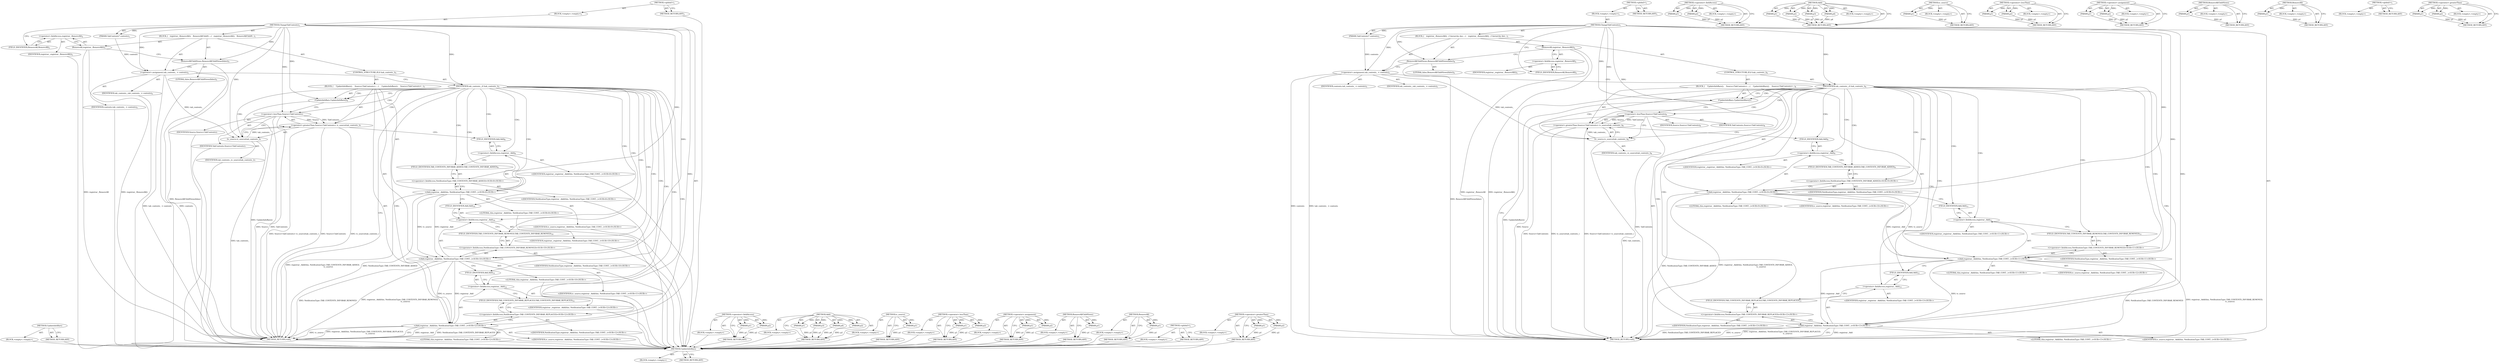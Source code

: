 digraph "&lt;operator&gt;.greaterThan" {
vulnerable_94 [label=<(METHOD,UpdateInfoBars)>];
vulnerable_95 [label=<(BLOCK,&lt;empty&gt;,&lt;empty&gt;)>];
vulnerable_96 [label=<(METHOD_RETURN,ANY)>];
vulnerable_6 [label=<(METHOD,&lt;global&gt;)<SUB>1</SUB>>];
vulnerable_7 [label=<(BLOCK,&lt;empty&gt;,&lt;empty&gt;)<SUB>1</SUB>>];
vulnerable_8 [label=<(METHOD,ChangeTabContents)<SUB>1</SUB>>];
vulnerable_9 [label=<(PARAM,TabContents* contents)<SUB>1</SUB>>];
vulnerable_10 [label=<(BLOCK,{
   registrar_.RemoveAll();
   RemoveAllChildV...,{
   registrar_.RemoveAll();
   RemoveAllChildV...)<SUB>1</SUB>>];
vulnerable_11 [label=<(RemoveAll,registrar_.RemoveAll())<SUB>2</SUB>>];
vulnerable_12 [label=<(&lt;operator&gt;.fieldAccess,registrar_.RemoveAll)<SUB>2</SUB>>];
vulnerable_13 [label=<(IDENTIFIER,registrar_,registrar_.RemoveAll())<SUB>2</SUB>>];
vulnerable_14 [label=<(FIELD_IDENTIFIER,RemoveAll,RemoveAll)<SUB>2</SUB>>];
vulnerable_15 [label=<(RemoveAllChildViews,RemoveAllChildViews(false))<SUB>3</SUB>>];
vulnerable_16 [label=<(LITERAL,false,RemoveAllChildViews(false))<SUB>3</SUB>>];
vulnerable_17 [label=<(&lt;operator&gt;.assignment,tab_contents_ = contents)<SUB>4</SUB>>];
vulnerable_18 [label=<(IDENTIFIER,tab_contents_,tab_contents_ = contents)<SUB>4</SUB>>];
vulnerable_19 [label=<(IDENTIFIER,contents,tab_contents_ = contents)<SUB>4</SUB>>];
vulnerable_20 [label=<(CONTROL_STRUCTURE,IF,if (tab_contents_))<SUB>5</SUB>>];
vulnerable_21 [label=<(IDENTIFIER,tab_contents_,if (tab_contents_))<SUB>5</SUB>>];
vulnerable_22 [label=<(BLOCK,{
    UpdateInfoBars();
    Source&lt;TabContents&gt;...,{
    UpdateInfoBars();
    Source&lt;TabContents&gt;...)<SUB>5</SUB>>];
vulnerable_23 [label=<(UpdateInfoBars,UpdateInfoBars())<SUB>6</SUB>>];
vulnerable_24 [label=<(&lt;operator&gt;.greaterThan,Source&lt;TabContents&gt; tc_source(tab_contents_))<SUB>7</SUB>>];
vulnerable_25 [label=<(&lt;operator&gt;.lessThan,Source&lt;TabContents)<SUB>7</SUB>>];
vulnerable_26 [label=<(IDENTIFIER,Source,Source&lt;TabContents)<SUB>7</SUB>>];
vulnerable_27 [label=<(IDENTIFIER,TabContents,Source&lt;TabContents)<SUB>7</SUB>>];
vulnerable_28 [label=<(tc_source,tc_source(tab_contents_))<SUB>7</SUB>>];
vulnerable_29 [label=<(IDENTIFIER,tab_contents_,tc_source(tab_contents_))<SUB>7</SUB>>];
vulnerable_30 [label="<(Add,registrar_.Add(this, NotificationType::TAB_CONT...)<SUB>8</SUB>>"];
vulnerable_31 [label=<(&lt;operator&gt;.fieldAccess,registrar_.Add)<SUB>8</SUB>>];
vulnerable_32 [label="<(IDENTIFIER,registrar_,registrar_.Add(this, NotificationType::TAB_CONT...)<SUB>8</SUB>>"];
vulnerable_33 [label=<(FIELD_IDENTIFIER,Add,Add)<SUB>8</SUB>>];
vulnerable_34 [label="<(LITERAL,this,registrar_.Add(this, NotificationType::TAB_CONT...)<SUB>8</SUB>>"];
vulnerable_35 [label="<(&lt;operator&gt;.fieldAccess,NotificationType::TAB_CONTENTS_INFOBAR_ADDED)<SUB>8</SUB>>"];
vulnerable_36 [label="<(IDENTIFIER,NotificationType,registrar_.Add(this, NotificationType::TAB_CONT...)<SUB>8</SUB>>"];
vulnerable_37 [label=<(FIELD_IDENTIFIER,TAB_CONTENTS_INFOBAR_ADDED,TAB_CONTENTS_INFOBAR_ADDED)<SUB>8</SUB>>];
vulnerable_38 [label="<(IDENTIFIER,tc_source,registrar_.Add(this, NotificationType::TAB_CONT...)<SUB>9</SUB>>"];
vulnerable_39 [label="<(Add,registrar_.Add(this, NotificationType::TAB_CONT...)<SUB>10</SUB>>"];
vulnerable_40 [label=<(&lt;operator&gt;.fieldAccess,registrar_.Add)<SUB>10</SUB>>];
vulnerable_41 [label="<(IDENTIFIER,registrar_,registrar_.Add(this, NotificationType::TAB_CONT...)<SUB>10</SUB>>"];
vulnerable_42 [label=<(FIELD_IDENTIFIER,Add,Add)<SUB>10</SUB>>];
vulnerable_43 [label="<(LITERAL,this,registrar_.Add(this, NotificationType::TAB_CONT...)<SUB>10</SUB>>"];
vulnerable_44 [label="<(&lt;operator&gt;.fieldAccess,NotificationType::TAB_CONTENTS_INFOBAR_REMOVED)<SUB>10</SUB>>"];
vulnerable_45 [label="<(IDENTIFIER,NotificationType,registrar_.Add(this, NotificationType::TAB_CONT...)<SUB>10</SUB>>"];
vulnerable_46 [label=<(FIELD_IDENTIFIER,TAB_CONTENTS_INFOBAR_REMOVED,TAB_CONTENTS_INFOBAR_REMOVED)<SUB>10</SUB>>];
vulnerable_47 [label="<(IDENTIFIER,tc_source,registrar_.Add(this, NotificationType::TAB_CONT...)<SUB>11</SUB>>"];
vulnerable_48 [label="<(Add,registrar_.Add(this, NotificationType::TAB_CONT...)<SUB>12</SUB>>"];
vulnerable_49 [label=<(&lt;operator&gt;.fieldAccess,registrar_.Add)<SUB>12</SUB>>];
vulnerable_50 [label="<(IDENTIFIER,registrar_,registrar_.Add(this, NotificationType::TAB_CONT...)<SUB>12</SUB>>"];
vulnerable_51 [label=<(FIELD_IDENTIFIER,Add,Add)<SUB>12</SUB>>];
vulnerable_52 [label="<(LITERAL,this,registrar_.Add(this, NotificationType::TAB_CONT...)<SUB>12</SUB>>"];
vulnerable_53 [label="<(&lt;operator&gt;.fieldAccess,NotificationType::TAB_CONTENTS_INFOBAR_REPLACED)<SUB>12</SUB>>"];
vulnerable_54 [label="<(IDENTIFIER,NotificationType,registrar_.Add(this, NotificationType::TAB_CONT...)<SUB>12</SUB>>"];
vulnerable_55 [label=<(FIELD_IDENTIFIER,TAB_CONTENTS_INFOBAR_REPLACED,TAB_CONTENTS_INFOBAR_REPLACED)<SUB>12</SUB>>];
vulnerable_56 [label="<(IDENTIFIER,tc_source,registrar_.Add(this, NotificationType::TAB_CONT...)<SUB>13</SUB>>"];
vulnerable_57 [label=<(METHOD_RETURN,void)<SUB>1</SUB>>];
vulnerable_59 [label=<(METHOD_RETURN,ANY)<SUB>1</SUB>>];
vulnerable_80 [label=<(METHOD,&lt;operator&gt;.fieldAccess)>];
vulnerable_81 [label=<(PARAM,p1)>];
vulnerable_82 [label=<(PARAM,p2)>];
vulnerable_83 [label=<(BLOCK,&lt;empty&gt;,&lt;empty&gt;)>];
vulnerable_84 [label=<(METHOD_RETURN,ANY)>];
vulnerable_111 [label=<(METHOD,Add)>];
vulnerable_112 [label=<(PARAM,p1)>];
vulnerable_113 [label=<(PARAM,p2)>];
vulnerable_114 [label=<(PARAM,p3)>];
vulnerable_115 [label=<(PARAM,p4)>];
vulnerable_116 [label=<(BLOCK,&lt;empty&gt;,&lt;empty&gt;)>];
vulnerable_117 [label=<(METHOD_RETURN,ANY)>];
vulnerable_107 [label=<(METHOD,tc_source)>];
vulnerable_108 [label=<(PARAM,p1)>];
vulnerable_109 [label=<(BLOCK,&lt;empty&gt;,&lt;empty&gt;)>];
vulnerable_110 [label=<(METHOD_RETURN,ANY)>];
vulnerable_102 [label=<(METHOD,&lt;operator&gt;.lessThan)>];
vulnerable_103 [label=<(PARAM,p1)>];
vulnerable_104 [label=<(PARAM,p2)>];
vulnerable_105 [label=<(BLOCK,&lt;empty&gt;,&lt;empty&gt;)>];
vulnerable_106 [label=<(METHOD_RETURN,ANY)>];
vulnerable_89 [label=<(METHOD,&lt;operator&gt;.assignment)>];
vulnerable_90 [label=<(PARAM,p1)>];
vulnerable_91 [label=<(PARAM,p2)>];
vulnerable_92 [label=<(BLOCK,&lt;empty&gt;,&lt;empty&gt;)>];
vulnerable_93 [label=<(METHOD_RETURN,ANY)>];
vulnerable_85 [label=<(METHOD,RemoveAllChildViews)>];
vulnerable_86 [label=<(PARAM,p1)>];
vulnerable_87 [label=<(BLOCK,&lt;empty&gt;,&lt;empty&gt;)>];
vulnerable_88 [label=<(METHOD_RETURN,ANY)>];
vulnerable_76 [label=<(METHOD,RemoveAll)>];
vulnerable_77 [label=<(PARAM,p1)>];
vulnerable_78 [label=<(BLOCK,&lt;empty&gt;,&lt;empty&gt;)>];
vulnerable_79 [label=<(METHOD_RETURN,ANY)>];
vulnerable_70 [label=<(METHOD,&lt;global&gt;)<SUB>1</SUB>>];
vulnerable_71 [label=<(BLOCK,&lt;empty&gt;,&lt;empty&gt;)>];
vulnerable_72 [label=<(METHOD_RETURN,ANY)>];
vulnerable_97 [label=<(METHOD,&lt;operator&gt;.greaterThan)>];
vulnerable_98 [label=<(PARAM,p1)>];
vulnerable_99 [label=<(PARAM,p2)>];
vulnerable_100 [label=<(BLOCK,&lt;empty&gt;,&lt;empty&gt;)>];
vulnerable_101 [label=<(METHOD_RETURN,ANY)>];
fixed_94 [label=<(METHOD,UpdateInfoBars)>];
fixed_95 [label=<(BLOCK,&lt;empty&gt;,&lt;empty&gt;)>];
fixed_96 [label=<(METHOD_RETURN,ANY)>];
fixed_6 [label=<(METHOD,&lt;global&gt;)<SUB>1</SUB>>];
fixed_7 [label=<(BLOCK,&lt;empty&gt;,&lt;empty&gt;)<SUB>1</SUB>>];
fixed_8 [label=<(METHOD,ChangeTabContents)<SUB>1</SUB>>];
fixed_9 [label=<(PARAM,TabContents* contents)<SUB>1</SUB>>];
fixed_10 [label=<(BLOCK,{
   registrar_.RemoveAll();
  // hierarchy doe...,{
   registrar_.RemoveAll();
  // hierarchy doe...)<SUB>1</SUB>>];
fixed_11 [label=<(RemoveAll,registrar_.RemoveAll())<SUB>2</SUB>>];
fixed_12 [label=<(&lt;operator&gt;.fieldAccess,registrar_.RemoveAll)<SUB>2</SUB>>];
fixed_13 [label=<(IDENTIFIER,registrar_,registrar_.RemoveAll())<SUB>2</SUB>>];
fixed_14 [label=<(FIELD_IDENTIFIER,RemoveAll,RemoveAll)<SUB>2</SUB>>];
fixed_15 [label=<(RemoveAllChildViews,RemoveAllChildViews(false))<SUB>4</SUB>>];
fixed_16 [label=<(LITERAL,false,RemoveAllChildViews(false))<SUB>4</SUB>>];
fixed_17 [label=<(&lt;operator&gt;.assignment,tab_contents_ = contents)<SUB>5</SUB>>];
fixed_18 [label=<(IDENTIFIER,tab_contents_,tab_contents_ = contents)<SUB>5</SUB>>];
fixed_19 [label=<(IDENTIFIER,contents,tab_contents_ = contents)<SUB>5</SUB>>];
fixed_20 [label=<(CONTROL_STRUCTURE,IF,if (tab_contents_))<SUB>6</SUB>>];
fixed_21 [label=<(IDENTIFIER,tab_contents_,if (tab_contents_))<SUB>6</SUB>>];
fixed_22 [label=<(BLOCK,{
    UpdateInfoBars();
    Source&lt;TabContents&gt;...,{
    UpdateInfoBars();
    Source&lt;TabContents&gt;...)<SUB>6</SUB>>];
fixed_23 [label=<(UpdateInfoBars,UpdateInfoBars())<SUB>7</SUB>>];
fixed_24 [label=<(&lt;operator&gt;.greaterThan,Source&lt;TabContents&gt; tc_source(tab_contents_))<SUB>8</SUB>>];
fixed_25 [label=<(&lt;operator&gt;.lessThan,Source&lt;TabContents)<SUB>8</SUB>>];
fixed_26 [label=<(IDENTIFIER,Source,Source&lt;TabContents)<SUB>8</SUB>>];
fixed_27 [label=<(IDENTIFIER,TabContents,Source&lt;TabContents)<SUB>8</SUB>>];
fixed_28 [label=<(tc_source,tc_source(tab_contents_))<SUB>8</SUB>>];
fixed_29 [label=<(IDENTIFIER,tab_contents_,tc_source(tab_contents_))<SUB>8</SUB>>];
fixed_30 [label="<(Add,registrar_.Add(this, NotificationType::TAB_CONT...)<SUB>9</SUB>>"];
fixed_31 [label=<(&lt;operator&gt;.fieldAccess,registrar_.Add)<SUB>9</SUB>>];
fixed_32 [label="<(IDENTIFIER,registrar_,registrar_.Add(this, NotificationType::TAB_CONT...)<SUB>9</SUB>>"];
fixed_33 [label=<(FIELD_IDENTIFIER,Add,Add)<SUB>9</SUB>>];
fixed_34 [label="<(LITERAL,this,registrar_.Add(this, NotificationType::TAB_CONT...)<SUB>9</SUB>>"];
fixed_35 [label="<(&lt;operator&gt;.fieldAccess,NotificationType::TAB_CONTENTS_INFOBAR_ADDED)<SUB>9</SUB>>"];
fixed_36 [label="<(IDENTIFIER,NotificationType,registrar_.Add(this, NotificationType::TAB_CONT...)<SUB>9</SUB>>"];
fixed_37 [label=<(FIELD_IDENTIFIER,TAB_CONTENTS_INFOBAR_ADDED,TAB_CONTENTS_INFOBAR_ADDED)<SUB>9</SUB>>];
fixed_38 [label="<(IDENTIFIER,tc_source,registrar_.Add(this, NotificationType::TAB_CONT...)<SUB>10</SUB>>"];
fixed_39 [label="<(Add,registrar_.Add(this, NotificationType::TAB_CONT...)<SUB>11</SUB>>"];
fixed_40 [label=<(&lt;operator&gt;.fieldAccess,registrar_.Add)<SUB>11</SUB>>];
fixed_41 [label="<(IDENTIFIER,registrar_,registrar_.Add(this, NotificationType::TAB_CONT...)<SUB>11</SUB>>"];
fixed_42 [label=<(FIELD_IDENTIFIER,Add,Add)<SUB>11</SUB>>];
fixed_43 [label="<(LITERAL,this,registrar_.Add(this, NotificationType::TAB_CONT...)<SUB>11</SUB>>"];
fixed_44 [label="<(&lt;operator&gt;.fieldAccess,NotificationType::TAB_CONTENTS_INFOBAR_REMOVED)<SUB>11</SUB>>"];
fixed_45 [label="<(IDENTIFIER,NotificationType,registrar_.Add(this, NotificationType::TAB_CONT...)<SUB>11</SUB>>"];
fixed_46 [label=<(FIELD_IDENTIFIER,TAB_CONTENTS_INFOBAR_REMOVED,TAB_CONTENTS_INFOBAR_REMOVED)<SUB>11</SUB>>];
fixed_47 [label="<(IDENTIFIER,tc_source,registrar_.Add(this, NotificationType::TAB_CONT...)<SUB>12</SUB>>"];
fixed_48 [label="<(Add,registrar_.Add(this, NotificationType::TAB_CONT...)<SUB>13</SUB>>"];
fixed_49 [label=<(&lt;operator&gt;.fieldAccess,registrar_.Add)<SUB>13</SUB>>];
fixed_50 [label="<(IDENTIFIER,registrar_,registrar_.Add(this, NotificationType::TAB_CONT...)<SUB>13</SUB>>"];
fixed_51 [label=<(FIELD_IDENTIFIER,Add,Add)<SUB>13</SUB>>];
fixed_52 [label="<(LITERAL,this,registrar_.Add(this, NotificationType::TAB_CONT...)<SUB>13</SUB>>"];
fixed_53 [label="<(&lt;operator&gt;.fieldAccess,NotificationType::TAB_CONTENTS_INFOBAR_REPLACED)<SUB>13</SUB>>"];
fixed_54 [label="<(IDENTIFIER,NotificationType,registrar_.Add(this, NotificationType::TAB_CONT...)<SUB>13</SUB>>"];
fixed_55 [label=<(FIELD_IDENTIFIER,TAB_CONTENTS_INFOBAR_REPLACED,TAB_CONTENTS_INFOBAR_REPLACED)<SUB>13</SUB>>];
fixed_56 [label="<(IDENTIFIER,tc_source,registrar_.Add(this, NotificationType::TAB_CONT...)<SUB>14</SUB>>"];
fixed_57 [label=<(METHOD_RETURN,void)<SUB>1</SUB>>];
fixed_59 [label=<(METHOD_RETURN,ANY)<SUB>1</SUB>>];
fixed_80 [label=<(METHOD,&lt;operator&gt;.fieldAccess)>];
fixed_81 [label=<(PARAM,p1)>];
fixed_82 [label=<(PARAM,p2)>];
fixed_83 [label=<(BLOCK,&lt;empty&gt;,&lt;empty&gt;)>];
fixed_84 [label=<(METHOD_RETURN,ANY)>];
fixed_111 [label=<(METHOD,Add)>];
fixed_112 [label=<(PARAM,p1)>];
fixed_113 [label=<(PARAM,p2)>];
fixed_114 [label=<(PARAM,p3)>];
fixed_115 [label=<(PARAM,p4)>];
fixed_116 [label=<(BLOCK,&lt;empty&gt;,&lt;empty&gt;)>];
fixed_117 [label=<(METHOD_RETURN,ANY)>];
fixed_107 [label=<(METHOD,tc_source)>];
fixed_108 [label=<(PARAM,p1)>];
fixed_109 [label=<(BLOCK,&lt;empty&gt;,&lt;empty&gt;)>];
fixed_110 [label=<(METHOD_RETURN,ANY)>];
fixed_102 [label=<(METHOD,&lt;operator&gt;.lessThan)>];
fixed_103 [label=<(PARAM,p1)>];
fixed_104 [label=<(PARAM,p2)>];
fixed_105 [label=<(BLOCK,&lt;empty&gt;,&lt;empty&gt;)>];
fixed_106 [label=<(METHOD_RETURN,ANY)>];
fixed_89 [label=<(METHOD,&lt;operator&gt;.assignment)>];
fixed_90 [label=<(PARAM,p1)>];
fixed_91 [label=<(PARAM,p2)>];
fixed_92 [label=<(BLOCK,&lt;empty&gt;,&lt;empty&gt;)>];
fixed_93 [label=<(METHOD_RETURN,ANY)>];
fixed_85 [label=<(METHOD,RemoveAllChildViews)>];
fixed_86 [label=<(PARAM,p1)>];
fixed_87 [label=<(BLOCK,&lt;empty&gt;,&lt;empty&gt;)>];
fixed_88 [label=<(METHOD_RETURN,ANY)>];
fixed_76 [label=<(METHOD,RemoveAll)>];
fixed_77 [label=<(PARAM,p1)>];
fixed_78 [label=<(BLOCK,&lt;empty&gt;,&lt;empty&gt;)>];
fixed_79 [label=<(METHOD_RETURN,ANY)>];
fixed_70 [label=<(METHOD,&lt;global&gt;)<SUB>1</SUB>>];
fixed_71 [label=<(BLOCK,&lt;empty&gt;,&lt;empty&gt;)>];
fixed_72 [label=<(METHOD_RETURN,ANY)>];
fixed_97 [label=<(METHOD,&lt;operator&gt;.greaterThan)>];
fixed_98 [label=<(PARAM,p1)>];
fixed_99 [label=<(PARAM,p2)>];
fixed_100 [label=<(BLOCK,&lt;empty&gt;,&lt;empty&gt;)>];
fixed_101 [label=<(METHOD_RETURN,ANY)>];
vulnerable_94 -> vulnerable_95  [key=0, label="AST: "];
vulnerable_94 -> vulnerable_96  [key=0, label="AST: "];
vulnerable_94 -> vulnerable_96  [key=1, label="CFG: "];
vulnerable_95 -> fixed_94  [key=0];
vulnerable_96 -> fixed_94  [key=0];
vulnerable_6 -> vulnerable_7  [key=0, label="AST: "];
vulnerable_6 -> vulnerable_59  [key=0, label="AST: "];
vulnerable_6 -> vulnerable_59  [key=1, label="CFG: "];
vulnerable_7 -> vulnerable_8  [key=0, label="AST: "];
vulnerable_8 -> vulnerable_9  [key=0, label="AST: "];
vulnerable_8 -> vulnerable_9  [key=1, label="DDG: "];
vulnerable_8 -> vulnerable_10  [key=0, label="AST: "];
vulnerable_8 -> vulnerable_57  [key=0, label="AST: "];
vulnerable_8 -> vulnerable_14  [key=0, label="CFG: "];
vulnerable_8 -> vulnerable_17  [key=0, label="DDG: "];
vulnerable_8 -> vulnerable_15  [key=0, label="DDG: "];
vulnerable_8 -> vulnerable_21  [key=0, label="DDG: "];
vulnerable_8 -> vulnerable_23  [key=0, label="DDG: "];
vulnerable_8 -> vulnerable_30  [key=0, label="DDG: "];
vulnerable_8 -> vulnerable_39  [key=0, label="DDG: "];
vulnerable_8 -> vulnerable_48  [key=0, label="DDG: "];
vulnerable_8 -> vulnerable_25  [key=0, label="DDG: "];
vulnerable_8 -> vulnerable_28  [key=0, label="DDG: "];
vulnerable_9 -> vulnerable_17  [key=0, label="DDG: contents"];
vulnerable_10 -> vulnerable_11  [key=0, label="AST: "];
vulnerable_10 -> vulnerable_15  [key=0, label="AST: "];
vulnerable_10 -> vulnerable_17  [key=0, label="AST: "];
vulnerable_10 -> vulnerable_20  [key=0, label="AST: "];
vulnerable_11 -> vulnerable_12  [key=0, label="AST: "];
vulnerable_11 -> vulnerable_15  [key=0, label="CFG: "];
vulnerable_11 -> vulnerable_57  [key=0, label="DDG: registrar_.RemoveAll"];
vulnerable_11 -> vulnerable_57  [key=1, label="DDG: registrar_.RemoveAll()"];
vulnerable_12 -> vulnerable_13  [key=0, label="AST: "];
vulnerable_12 -> vulnerable_14  [key=0, label="AST: "];
vulnerable_12 -> vulnerable_11  [key=0, label="CFG: "];
vulnerable_13 -> fixed_94  [key=0];
vulnerable_14 -> vulnerable_12  [key=0, label="CFG: "];
vulnerable_15 -> vulnerable_16  [key=0, label="AST: "];
vulnerable_15 -> vulnerable_17  [key=0, label="CFG: "];
vulnerable_15 -> vulnerable_57  [key=0, label="DDG: RemoveAllChildViews(false)"];
vulnerable_16 -> fixed_94  [key=0];
vulnerable_17 -> vulnerable_18  [key=0, label="AST: "];
vulnerable_17 -> vulnerable_19  [key=0, label="AST: "];
vulnerable_17 -> vulnerable_21  [key=0, label="CFG: "];
vulnerable_17 -> vulnerable_57  [key=0, label="DDG: contents"];
vulnerable_17 -> vulnerable_57  [key=1, label="DDG: tab_contents_ = contents"];
vulnerable_17 -> vulnerable_28  [key=0, label="DDG: tab_contents_"];
vulnerable_18 -> fixed_94  [key=0];
vulnerable_19 -> fixed_94  [key=0];
vulnerable_20 -> vulnerable_21  [key=0, label="AST: "];
vulnerable_20 -> vulnerable_22  [key=0, label="AST: "];
vulnerable_21 -> vulnerable_23  [key=0, label="CFG: "];
vulnerable_21 -> vulnerable_23  [key=1, label="CDG: "];
vulnerable_21 -> vulnerable_57  [key=0, label="CFG: "];
vulnerable_21 -> vulnerable_24  [key=0, label="CDG: "];
vulnerable_21 -> vulnerable_30  [key=0, label="CDG: "];
vulnerable_21 -> vulnerable_48  [key=0, label="CDG: "];
vulnerable_21 -> vulnerable_49  [key=0, label="CDG: "];
vulnerable_21 -> vulnerable_33  [key=0, label="CDG: "];
vulnerable_21 -> vulnerable_42  [key=0, label="CDG: "];
vulnerable_21 -> vulnerable_51  [key=0, label="CDG: "];
vulnerable_21 -> vulnerable_28  [key=0, label="CDG: "];
vulnerable_21 -> vulnerable_37  [key=0, label="CDG: "];
vulnerable_21 -> vulnerable_46  [key=0, label="CDG: "];
vulnerable_21 -> vulnerable_53  [key=0, label="CDG: "];
vulnerable_21 -> vulnerable_25  [key=0, label="CDG: "];
vulnerable_21 -> vulnerable_40  [key=0, label="CDG: "];
vulnerable_21 -> vulnerable_44  [key=0, label="CDG: "];
vulnerable_21 -> vulnerable_35  [key=0, label="CDG: "];
vulnerable_21 -> vulnerable_55  [key=0, label="CDG: "];
vulnerable_21 -> vulnerable_39  [key=0, label="CDG: "];
vulnerable_21 -> vulnerable_31  [key=0, label="CDG: "];
vulnerable_22 -> vulnerable_23  [key=0, label="AST: "];
vulnerable_22 -> vulnerable_24  [key=0, label="AST: "];
vulnerable_22 -> vulnerable_30  [key=0, label="AST: "];
vulnerable_22 -> vulnerable_39  [key=0, label="AST: "];
vulnerable_22 -> vulnerable_48  [key=0, label="AST: "];
vulnerable_23 -> vulnerable_25  [key=0, label="CFG: "];
vulnerable_23 -> vulnerable_57  [key=0, label="DDG: UpdateInfoBars()"];
vulnerable_24 -> vulnerable_25  [key=0, label="AST: "];
vulnerable_24 -> vulnerable_28  [key=0, label="AST: "];
vulnerable_24 -> vulnerable_33  [key=0, label="CFG: "];
vulnerable_24 -> vulnerable_57  [key=0, label="DDG: Source&lt;TabContents"];
vulnerable_24 -> vulnerable_57  [key=1, label="DDG: tc_source(tab_contents_)"];
vulnerable_24 -> vulnerable_57  [key=2, label="DDG: Source&lt;TabContents&gt; tc_source(tab_contents_)"];
vulnerable_25 -> vulnerable_26  [key=0, label="AST: "];
vulnerable_25 -> vulnerable_27  [key=0, label="AST: "];
vulnerable_25 -> vulnerable_28  [key=0, label="CFG: "];
vulnerable_25 -> vulnerable_57  [key=0, label="DDG: Source"];
vulnerable_25 -> vulnerable_57  [key=1, label="DDG: TabContents"];
vulnerable_25 -> vulnerable_24  [key=0, label="DDG: Source"];
vulnerable_25 -> vulnerable_24  [key=1, label="DDG: TabContents"];
vulnerable_26 -> fixed_94  [key=0];
vulnerable_27 -> fixed_94  [key=0];
vulnerable_28 -> vulnerable_29  [key=0, label="AST: "];
vulnerable_28 -> vulnerable_24  [key=0, label="CFG: "];
vulnerable_28 -> vulnerable_24  [key=1, label="DDG: tab_contents_"];
vulnerable_28 -> vulnerable_57  [key=0, label="DDG: tab_contents_"];
vulnerable_29 -> fixed_94  [key=0];
vulnerable_30 -> vulnerable_31  [key=0, label="AST: "];
vulnerable_30 -> vulnerable_34  [key=0, label="AST: "];
vulnerable_30 -> vulnerable_35  [key=0, label="AST: "];
vulnerable_30 -> vulnerable_38  [key=0, label="AST: "];
vulnerable_30 -> vulnerable_42  [key=0, label="CFG: "];
vulnerable_30 -> vulnerable_57  [key=0, label="DDG: NotificationType::TAB_CONTENTS_INFOBAR_ADDED"];
vulnerable_30 -> vulnerable_57  [key=1, label="DDG: registrar_.Add(this, NotificationType::TAB_CONTENTS_INFOBAR_ADDED,
                   tc_source)"];
vulnerable_30 -> vulnerable_39  [key=0, label="DDG: registrar_.Add"];
vulnerable_30 -> vulnerable_39  [key=1, label="DDG: tc_source"];
vulnerable_31 -> vulnerable_32  [key=0, label="AST: "];
vulnerable_31 -> vulnerable_33  [key=0, label="AST: "];
vulnerable_31 -> vulnerable_37  [key=0, label="CFG: "];
vulnerable_32 -> fixed_94  [key=0];
vulnerable_33 -> vulnerable_31  [key=0, label="CFG: "];
vulnerable_34 -> fixed_94  [key=0];
vulnerable_35 -> vulnerable_36  [key=0, label="AST: "];
vulnerable_35 -> vulnerable_37  [key=0, label="AST: "];
vulnerable_35 -> vulnerable_30  [key=0, label="CFG: "];
vulnerable_36 -> fixed_94  [key=0];
vulnerable_37 -> vulnerable_35  [key=0, label="CFG: "];
vulnerable_38 -> fixed_94  [key=0];
vulnerable_39 -> vulnerable_40  [key=0, label="AST: "];
vulnerable_39 -> vulnerable_43  [key=0, label="AST: "];
vulnerable_39 -> vulnerable_44  [key=0, label="AST: "];
vulnerable_39 -> vulnerable_47  [key=0, label="AST: "];
vulnerable_39 -> vulnerable_51  [key=0, label="CFG: "];
vulnerable_39 -> vulnerable_57  [key=0, label="DDG: NotificationType::TAB_CONTENTS_INFOBAR_REMOVED"];
vulnerable_39 -> vulnerable_57  [key=1, label="DDG: registrar_.Add(this, NotificationType::TAB_CONTENTS_INFOBAR_REMOVED,
                   tc_source)"];
vulnerable_39 -> vulnerable_48  [key=0, label="DDG: registrar_.Add"];
vulnerable_39 -> vulnerable_48  [key=1, label="DDG: tc_source"];
vulnerable_40 -> vulnerable_41  [key=0, label="AST: "];
vulnerable_40 -> vulnerable_42  [key=0, label="AST: "];
vulnerable_40 -> vulnerable_46  [key=0, label="CFG: "];
vulnerable_41 -> fixed_94  [key=0];
vulnerable_42 -> vulnerable_40  [key=0, label="CFG: "];
vulnerable_43 -> fixed_94  [key=0];
vulnerable_44 -> vulnerable_45  [key=0, label="AST: "];
vulnerable_44 -> vulnerable_46  [key=0, label="AST: "];
vulnerable_44 -> vulnerable_39  [key=0, label="CFG: "];
vulnerable_45 -> fixed_94  [key=0];
vulnerable_46 -> vulnerable_44  [key=0, label="CFG: "];
vulnerable_47 -> fixed_94  [key=0];
vulnerable_48 -> vulnerable_49  [key=0, label="AST: "];
vulnerable_48 -> vulnerable_52  [key=0, label="AST: "];
vulnerable_48 -> vulnerable_53  [key=0, label="AST: "];
vulnerable_48 -> vulnerable_56  [key=0, label="AST: "];
vulnerable_48 -> vulnerable_57  [key=0, label="CFG: "];
vulnerable_48 -> vulnerable_57  [key=1, label="DDG: registrar_.Add"];
vulnerable_48 -> vulnerable_57  [key=2, label="DDG: NotificationType::TAB_CONTENTS_INFOBAR_REPLACED"];
vulnerable_48 -> vulnerable_57  [key=3, label="DDG: tc_source"];
vulnerable_48 -> vulnerable_57  [key=4, label="DDG: registrar_.Add(this, NotificationType::TAB_CONTENTS_INFOBAR_REPLACED,
                   tc_source)"];
vulnerable_49 -> vulnerable_50  [key=0, label="AST: "];
vulnerable_49 -> vulnerable_51  [key=0, label="AST: "];
vulnerable_49 -> vulnerable_55  [key=0, label="CFG: "];
vulnerable_50 -> fixed_94  [key=0];
vulnerable_51 -> vulnerable_49  [key=0, label="CFG: "];
vulnerable_52 -> fixed_94  [key=0];
vulnerable_53 -> vulnerable_54  [key=0, label="AST: "];
vulnerable_53 -> vulnerable_55  [key=0, label="AST: "];
vulnerable_53 -> vulnerable_48  [key=0, label="CFG: "];
vulnerable_54 -> fixed_94  [key=0];
vulnerable_55 -> vulnerable_53  [key=0, label="CFG: "];
vulnerable_56 -> fixed_94  [key=0];
vulnerable_57 -> fixed_94  [key=0];
vulnerable_59 -> fixed_94  [key=0];
vulnerable_80 -> vulnerable_81  [key=0, label="AST: "];
vulnerable_80 -> vulnerable_81  [key=1, label="DDG: "];
vulnerable_80 -> vulnerable_83  [key=0, label="AST: "];
vulnerable_80 -> vulnerable_82  [key=0, label="AST: "];
vulnerable_80 -> vulnerable_82  [key=1, label="DDG: "];
vulnerable_80 -> vulnerable_84  [key=0, label="AST: "];
vulnerable_80 -> vulnerable_84  [key=1, label="CFG: "];
vulnerable_81 -> vulnerable_84  [key=0, label="DDG: p1"];
vulnerable_82 -> vulnerable_84  [key=0, label="DDG: p2"];
vulnerable_83 -> fixed_94  [key=0];
vulnerable_84 -> fixed_94  [key=0];
vulnerable_111 -> vulnerable_112  [key=0, label="AST: "];
vulnerable_111 -> vulnerable_112  [key=1, label="DDG: "];
vulnerable_111 -> vulnerable_116  [key=0, label="AST: "];
vulnerable_111 -> vulnerable_113  [key=0, label="AST: "];
vulnerable_111 -> vulnerable_113  [key=1, label="DDG: "];
vulnerable_111 -> vulnerable_117  [key=0, label="AST: "];
vulnerable_111 -> vulnerable_117  [key=1, label="CFG: "];
vulnerable_111 -> vulnerable_114  [key=0, label="AST: "];
vulnerable_111 -> vulnerable_114  [key=1, label="DDG: "];
vulnerable_111 -> vulnerable_115  [key=0, label="AST: "];
vulnerable_111 -> vulnerable_115  [key=1, label="DDG: "];
vulnerable_112 -> vulnerable_117  [key=0, label="DDG: p1"];
vulnerable_113 -> vulnerable_117  [key=0, label="DDG: p2"];
vulnerable_114 -> vulnerable_117  [key=0, label="DDG: p3"];
vulnerable_115 -> vulnerable_117  [key=0, label="DDG: p4"];
vulnerable_116 -> fixed_94  [key=0];
vulnerable_117 -> fixed_94  [key=0];
vulnerable_107 -> vulnerable_108  [key=0, label="AST: "];
vulnerable_107 -> vulnerable_108  [key=1, label="DDG: "];
vulnerable_107 -> vulnerable_109  [key=0, label="AST: "];
vulnerable_107 -> vulnerable_110  [key=0, label="AST: "];
vulnerable_107 -> vulnerable_110  [key=1, label="CFG: "];
vulnerable_108 -> vulnerable_110  [key=0, label="DDG: p1"];
vulnerable_109 -> fixed_94  [key=0];
vulnerable_110 -> fixed_94  [key=0];
vulnerable_102 -> vulnerable_103  [key=0, label="AST: "];
vulnerable_102 -> vulnerable_103  [key=1, label="DDG: "];
vulnerable_102 -> vulnerable_105  [key=0, label="AST: "];
vulnerable_102 -> vulnerable_104  [key=0, label="AST: "];
vulnerable_102 -> vulnerable_104  [key=1, label="DDG: "];
vulnerable_102 -> vulnerable_106  [key=0, label="AST: "];
vulnerable_102 -> vulnerable_106  [key=1, label="CFG: "];
vulnerable_103 -> vulnerable_106  [key=0, label="DDG: p1"];
vulnerable_104 -> vulnerable_106  [key=0, label="DDG: p2"];
vulnerable_105 -> fixed_94  [key=0];
vulnerable_106 -> fixed_94  [key=0];
vulnerable_89 -> vulnerable_90  [key=0, label="AST: "];
vulnerable_89 -> vulnerable_90  [key=1, label="DDG: "];
vulnerable_89 -> vulnerable_92  [key=0, label="AST: "];
vulnerable_89 -> vulnerable_91  [key=0, label="AST: "];
vulnerable_89 -> vulnerable_91  [key=1, label="DDG: "];
vulnerable_89 -> vulnerable_93  [key=0, label="AST: "];
vulnerable_89 -> vulnerable_93  [key=1, label="CFG: "];
vulnerable_90 -> vulnerable_93  [key=0, label="DDG: p1"];
vulnerable_91 -> vulnerable_93  [key=0, label="DDG: p2"];
vulnerable_92 -> fixed_94  [key=0];
vulnerable_93 -> fixed_94  [key=0];
vulnerable_85 -> vulnerable_86  [key=0, label="AST: "];
vulnerable_85 -> vulnerable_86  [key=1, label="DDG: "];
vulnerable_85 -> vulnerable_87  [key=0, label="AST: "];
vulnerable_85 -> vulnerable_88  [key=0, label="AST: "];
vulnerable_85 -> vulnerable_88  [key=1, label="CFG: "];
vulnerable_86 -> vulnerable_88  [key=0, label="DDG: p1"];
vulnerable_87 -> fixed_94  [key=0];
vulnerable_88 -> fixed_94  [key=0];
vulnerable_76 -> vulnerable_77  [key=0, label="AST: "];
vulnerable_76 -> vulnerable_77  [key=1, label="DDG: "];
vulnerable_76 -> vulnerable_78  [key=0, label="AST: "];
vulnerable_76 -> vulnerable_79  [key=0, label="AST: "];
vulnerable_76 -> vulnerable_79  [key=1, label="CFG: "];
vulnerable_77 -> vulnerable_79  [key=0, label="DDG: p1"];
vulnerable_78 -> fixed_94  [key=0];
vulnerable_79 -> fixed_94  [key=0];
vulnerable_70 -> vulnerable_71  [key=0, label="AST: "];
vulnerable_70 -> vulnerable_72  [key=0, label="AST: "];
vulnerable_70 -> vulnerable_72  [key=1, label="CFG: "];
vulnerable_71 -> fixed_94  [key=0];
vulnerable_72 -> fixed_94  [key=0];
vulnerable_97 -> vulnerable_98  [key=0, label="AST: "];
vulnerable_97 -> vulnerable_98  [key=1, label="DDG: "];
vulnerable_97 -> vulnerable_100  [key=0, label="AST: "];
vulnerable_97 -> vulnerable_99  [key=0, label="AST: "];
vulnerable_97 -> vulnerable_99  [key=1, label="DDG: "];
vulnerable_97 -> vulnerable_101  [key=0, label="AST: "];
vulnerable_97 -> vulnerable_101  [key=1, label="CFG: "];
vulnerable_98 -> vulnerable_101  [key=0, label="DDG: p1"];
vulnerable_99 -> vulnerable_101  [key=0, label="DDG: p2"];
vulnerable_100 -> fixed_94  [key=0];
vulnerable_101 -> fixed_94  [key=0];
fixed_94 -> fixed_95  [key=0, label="AST: "];
fixed_94 -> fixed_96  [key=0, label="AST: "];
fixed_94 -> fixed_96  [key=1, label="CFG: "];
fixed_6 -> fixed_7  [key=0, label="AST: "];
fixed_6 -> fixed_59  [key=0, label="AST: "];
fixed_6 -> fixed_59  [key=1, label="CFG: "];
fixed_7 -> fixed_8  [key=0, label="AST: "];
fixed_8 -> fixed_9  [key=0, label="AST: "];
fixed_8 -> fixed_9  [key=1, label="DDG: "];
fixed_8 -> fixed_10  [key=0, label="AST: "];
fixed_8 -> fixed_57  [key=0, label="AST: "];
fixed_8 -> fixed_14  [key=0, label="CFG: "];
fixed_8 -> fixed_17  [key=0, label="DDG: "];
fixed_8 -> fixed_15  [key=0, label="DDG: "];
fixed_8 -> fixed_21  [key=0, label="DDG: "];
fixed_8 -> fixed_23  [key=0, label="DDG: "];
fixed_8 -> fixed_30  [key=0, label="DDG: "];
fixed_8 -> fixed_39  [key=0, label="DDG: "];
fixed_8 -> fixed_48  [key=0, label="DDG: "];
fixed_8 -> fixed_25  [key=0, label="DDG: "];
fixed_8 -> fixed_28  [key=0, label="DDG: "];
fixed_9 -> fixed_17  [key=0, label="DDG: contents"];
fixed_10 -> fixed_11  [key=0, label="AST: "];
fixed_10 -> fixed_15  [key=0, label="AST: "];
fixed_10 -> fixed_17  [key=0, label="AST: "];
fixed_10 -> fixed_20  [key=0, label="AST: "];
fixed_11 -> fixed_12  [key=0, label="AST: "];
fixed_11 -> fixed_15  [key=0, label="CFG: "];
fixed_11 -> fixed_57  [key=0, label="DDG: registrar_.RemoveAll"];
fixed_11 -> fixed_57  [key=1, label="DDG: registrar_.RemoveAll()"];
fixed_12 -> fixed_13  [key=0, label="AST: "];
fixed_12 -> fixed_14  [key=0, label="AST: "];
fixed_12 -> fixed_11  [key=0, label="CFG: "];
fixed_14 -> fixed_12  [key=0, label="CFG: "];
fixed_15 -> fixed_16  [key=0, label="AST: "];
fixed_15 -> fixed_17  [key=0, label="CFG: "];
fixed_15 -> fixed_57  [key=0, label="DDG: RemoveAllChildViews(false)"];
fixed_17 -> fixed_18  [key=0, label="AST: "];
fixed_17 -> fixed_19  [key=0, label="AST: "];
fixed_17 -> fixed_21  [key=0, label="CFG: "];
fixed_17 -> fixed_57  [key=0, label="DDG: contents"];
fixed_17 -> fixed_57  [key=1, label="DDG: tab_contents_ = contents"];
fixed_17 -> fixed_28  [key=0, label="DDG: tab_contents_"];
fixed_20 -> fixed_21  [key=0, label="AST: "];
fixed_20 -> fixed_22  [key=0, label="AST: "];
fixed_21 -> fixed_23  [key=0, label="CFG: "];
fixed_21 -> fixed_23  [key=1, label="CDG: "];
fixed_21 -> fixed_57  [key=0, label="CFG: "];
fixed_21 -> fixed_24  [key=0, label="CDG: "];
fixed_21 -> fixed_30  [key=0, label="CDG: "];
fixed_21 -> fixed_48  [key=0, label="CDG: "];
fixed_21 -> fixed_49  [key=0, label="CDG: "];
fixed_21 -> fixed_33  [key=0, label="CDG: "];
fixed_21 -> fixed_42  [key=0, label="CDG: "];
fixed_21 -> fixed_51  [key=0, label="CDG: "];
fixed_21 -> fixed_28  [key=0, label="CDG: "];
fixed_21 -> fixed_37  [key=0, label="CDG: "];
fixed_21 -> fixed_46  [key=0, label="CDG: "];
fixed_21 -> fixed_53  [key=0, label="CDG: "];
fixed_21 -> fixed_25  [key=0, label="CDG: "];
fixed_21 -> fixed_40  [key=0, label="CDG: "];
fixed_21 -> fixed_44  [key=0, label="CDG: "];
fixed_21 -> fixed_35  [key=0, label="CDG: "];
fixed_21 -> fixed_55  [key=0, label="CDG: "];
fixed_21 -> fixed_39  [key=0, label="CDG: "];
fixed_21 -> fixed_31  [key=0, label="CDG: "];
fixed_22 -> fixed_23  [key=0, label="AST: "];
fixed_22 -> fixed_24  [key=0, label="AST: "];
fixed_22 -> fixed_30  [key=0, label="AST: "];
fixed_22 -> fixed_39  [key=0, label="AST: "];
fixed_22 -> fixed_48  [key=0, label="AST: "];
fixed_23 -> fixed_25  [key=0, label="CFG: "];
fixed_23 -> fixed_57  [key=0, label="DDG: UpdateInfoBars()"];
fixed_24 -> fixed_25  [key=0, label="AST: "];
fixed_24 -> fixed_28  [key=0, label="AST: "];
fixed_24 -> fixed_33  [key=0, label="CFG: "];
fixed_24 -> fixed_57  [key=0, label="DDG: Source&lt;TabContents"];
fixed_24 -> fixed_57  [key=1, label="DDG: tc_source(tab_contents_)"];
fixed_24 -> fixed_57  [key=2, label="DDG: Source&lt;TabContents&gt; tc_source(tab_contents_)"];
fixed_25 -> fixed_26  [key=0, label="AST: "];
fixed_25 -> fixed_27  [key=0, label="AST: "];
fixed_25 -> fixed_28  [key=0, label="CFG: "];
fixed_25 -> fixed_57  [key=0, label="DDG: Source"];
fixed_25 -> fixed_57  [key=1, label="DDG: TabContents"];
fixed_25 -> fixed_24  [key=0, label="DDG: Source"];
fixed_25 -> fixed_24  [key=1, label="DDG: TabContents"];
fixed_28 -> fixed_29  [key=0, label="AST: "];
fixed_28 -> fixed_24  [key=0, label="CFG: "];
fixed_28 -> fixed_24  [key=1, label="DDG: tab_contents_"];
fixed_28 -> fixed_57  [key=0, label="DDG: tab_contents_"];
fixed_30 -> fixed_31  [key=0, label="AST: "];
fixed_30 -> fixed_34  [key=0, label="AST: "];
fixed_30 -> fixed_35  [key=0, label="AST: "];
fixed_30 -> fixed_38  [key=0, label="AST: "];
fixed_30 -> fixed_42  [key=0, label="CFG: "];
fixed_30 -> fixed_57  [key=0, label="DDG: NotificationType::TAB_CONTENTS_INFOBAR_ADDED"];
fixed_30 -> fixed_57  [key=1, label="DDG: registrar_.Add(this, NotificationType::TAB_CONTENTS_INFOBAR_ADDED,
                   tc_source)"];
fixed_30 -> fixed_39  [key=0, label="DDG: registrar_.Add"];
fixed_30 -> fixed_39  [key=1, label="DDG: tc_source"];
fixed_31 -> fixed_32  [key=0, label="AST: "];
fixed_31 -> fixed_33  [key=0, label="AST: "];
fixed_31 -> fixed_37  [key=0, label="CFG: "];
fixed_33 -> fixed_31  [key=0, label="CFG: "];
fixed_35 -> fixed_36  [key=0, label="AST: "];
fixed_35 -> fixed_37  [key=0, label="AST: "];
fixed_35 -> fixed_30  [key=0, label="CFG: "];
fixed_37 -> fixed_35  [key=0, label="CFG: "];
fixed_39 -> fixed_40  [key=0, label="AST: "];
fixed_39 -> fixed_43  [key=0, label="AST: "];
fixed_39 -> fixed_44  [key=0, label="AST: "];
fixed_39 -> fixed_47  [key=0, label="AST: "];
fixed_39 -> fixed_51  [key=0, label="CFG: "];
fixed_39 -> fixed_57  [key=0, label="DDG: NotificationType::TAB_CONTENTS_INFOBAR_REMOVED"];
fixed_39 -> fixed_57  [key=1, label="DDG: registrar_.Add(this, NotificationType::TAB_CONTENTS_INFOBAR_REMOVED,
                   tc_source)"];
fixed_39 -> fixed_48  [key=0, label="DDG: registrar_.Add"];
fixed_39 -> fixed_48  [key=1, label="DDG: tc_source"];
fixed_40 -> fixed_41  [key=0, label="AST: "];
fixed_40 -> fixed_42  [key=0, label="AST: "];
fixed_40 -> fixed_46  [key=0, label="CFG: "];
fixed_42 -> fixed_40  [key=0, label="CFG: "];
fixed_44 -> fixed_45  [key=0, label="AST: "];
fixed_44 -> fixed_46  [key=0, label="AST: "];
fixed_44 -> fixed_39  [key=0, label="CFG: "];
fixed_46 -> fixed_44  [key=0, label="CFG: "];
fixed_48 -> fixed_49  [key=0, label="AST: "];
fixed_48 -> fixed_52  [key=0, label="AST: "];
fixed_48 -> fixed_53  [key=0, label="AST: "];
fixed_48 -> fixed_56  [key=0, label="AST: "];
fixed_48 -> fixed_57  [key=0, label="CFG: "];
fixed_48 -> fixed_57  [key=1, label="DDG: registrar_.Add"];
fixed_48 -> fixed_57  [key=2, label="DDG: NotificationType::TAB_CONTENTS_INFOBAR_REPLACED"];
fixed_48 -> fixed_57  [key=3, label="DDG: tc_source"];
fixed_48 -> fixed_57  [key=4, label="DDG: registrar_.Add(this, NotificationType::TAB_CONTENTS_INFOBAR_REPLACED,
                   tc_source)"];
fixed_49 -> fixed_50  [key=0, label="AST: "];
fixed_49 -> fixed_51  [key=0, label="AST: "];
fixed_49 -> fixed_55  [key=0, label="CFG: "];
fixed_51 -> fixed_49  [key=0, label="CFG: "];
fixed_53 -> fixed_54  [key=0, label="AST: "];
fixed_53 -> fixed_55  [key=0, label="AST: "];
fixed_53 -> fixed_48  [key=0, label="CFG: "];
fixed_55 -> fixed_53  [key=0, label="CFG: "];
fixed_80 -> fixed_81  [key=0, label="AST: "];
fixed_80 -> fixed_81  [key=1, label="DDG: "];
fixed_80 -> fixed_83  [key=0, label="AST: "];
fixed_80 -> fixed_82  [key=0, label="AST: "];
fixed_80 -> fixed_82  [key=1, label="DDG: "];
fixed_80 -> fixed_84  [key=0, label="AST: "];
fixed_80 -> fixed_84  [key=1, label="CFG: "];
fixed_81 -> fixed_84  [key=0, label="DDG: p1"];
fixed_82 -> fixed_84  [key=0, label="DDG: p2"];
fixed_111 -> fixed_112  [key=0, label="AST: "];
fixed_111 -> fixed_112  [key=1, label="DDG: "];
fixed_111 -> fixed_116  [key=0, label="AST: "];
fixed_111 -> fixed_113  [key=0, label="AST: "];
fixed_111 -> fixed_113  [key=1, label="DDG: "];
fixed_111 -> fixed_117  [key=0, label="AST: "];
fixed_111 -> fixed_117  [key=1, label="CFG: "];
fixed_111 -> fixed_114  [key=0, label="AST: "];
fixed_111 -> fixed_114  [key=1, label="DDG: "];
fixed_111 -> fixed_115  [key=0, label="AST: "];
fixed_111 -> fixed_115  [key=1, label="DDG: "];
fixed_112 -> fixed_117  [key=0, label="DDG: p1"];
fixed_113 -> fixed_117  [key=0, label="DDG: p2"];
fixed_114 -> fixed_117  [key=0, label="DDG: p3"];
fixed_115 -> fixed_117  [key=0, label="DDG: p4"];
fixed_107 -> fixed_108  [key=0, label="AST: "];
fixed_107 -> fixed_108  [key=1, label="DDG: "];
fixed_107 -> fixed_109  [key=0, label="AST: "];
fixed_107 -> fixed_110  [key=0, label="AST: "];
fixed_107 -> fixed_110  [key=1, label="CFG: "];
fixed_108 -> fixed_110  [key=0, label="DDG: p1"];
fixed_102 -> fixed_103  [key=0, label="AST: "];
fixed_102 -> fixed_103  [key=1, label="DDG: "];
fixed_102 -> fixed_105  [key=0, label="AST: "];
fixed_102 -> fixed_104  [key=0, label="AST: "];
fixed_102 -> fixed_104  [key=1, label="DDG: "];
fixed_102 -> fixed_106  [key=0, label="AST: "];
fixed_102 -> fixed_106  [key=1, label="CFG: "];
fixed_103 -> fixed_106  [key=0, label="DDG: p1"];
fixed_104 -> fixed_106  [key=0, label="DDG: p2"];
fixed_89 -> fixed_90  [key=0, label="AST: "];
fixed_89 -> fixed_90  [key=1, label="DDG: "];
fixed_89 -> fixed_92  [key=0, label="AST: "];
fixed_89 -> fixed_91  [key=0, label="AST: "];
fixed_89 -> fixed_91  [key=1, label="DDG: "];
fixed_89 -> fixed_93  [key=0, label="AST: "];
fixed_89 -> fixed_93  [key=1, label="CFG: "];
fixed_90 -> fixed_93  [key=0, label="DDG: p1"];
fixed_91 -> fixed_93  [key=0, label="DDG: p2"];
fixed_85 -> fixed_86  [key=0, label="AST: "];
fixed_85 -> fixed_86  [key=1, label="DDG: "];
fixed_85 -> fixed_87  [key=0, label="AST: "];
fixed_85 -> fixed_88  [key=0, label="AST: "];
fixed_85 -> fixed_88  [key=1, label="CFG: "];
fixed_86 -> fixed_88  [key=0, label="DDG: p1"];
fixed_76 -> fixed_77  [key=0, label="AST: "];
fixed_76 -> fixed_77  [key=1, label="DDG: "];
fixed_76 -> fixed_78  [key=0, label="AST: "];
fixed_76 -> fixed_79  [key=0, label="AST: "];
fixed_76 -> fixed_79  [key=1, label="CFG: "];
fixed_77 -> fixed_79  [key=0, label="DDG: p1"];
fixed_70 -> fixed_71  [key=0, label="AST: "];
fixed_70 -> fixed_72  [key=0, label="AST: "];
fixed_70 -> fixed_72  [key=1, label="CFG: "];
fixed_97 -> fixed_98  [key=0, label="AST: "];
fixed_97 -> fixed_98  [key=1, label="DDG: "];
fixed_97 -> fixed_100  [key=0, label="AST: "];
fixed_97 -> fixed_99  [key=0, label="AST: "];
fixed_97 -> fixed_99  [key=1, label="DDG: "];
fixed_97 -> fixed_101  [key=0, label="AST: "];
fixed_97 -> fixed_101  [key=1, label="CFG: "];
fixed_98 -> fixed_101  [key=0, label="DDG: p1"];
fixed_99 -> fixed_101  [key=0, label="DDG: p2"];
}
